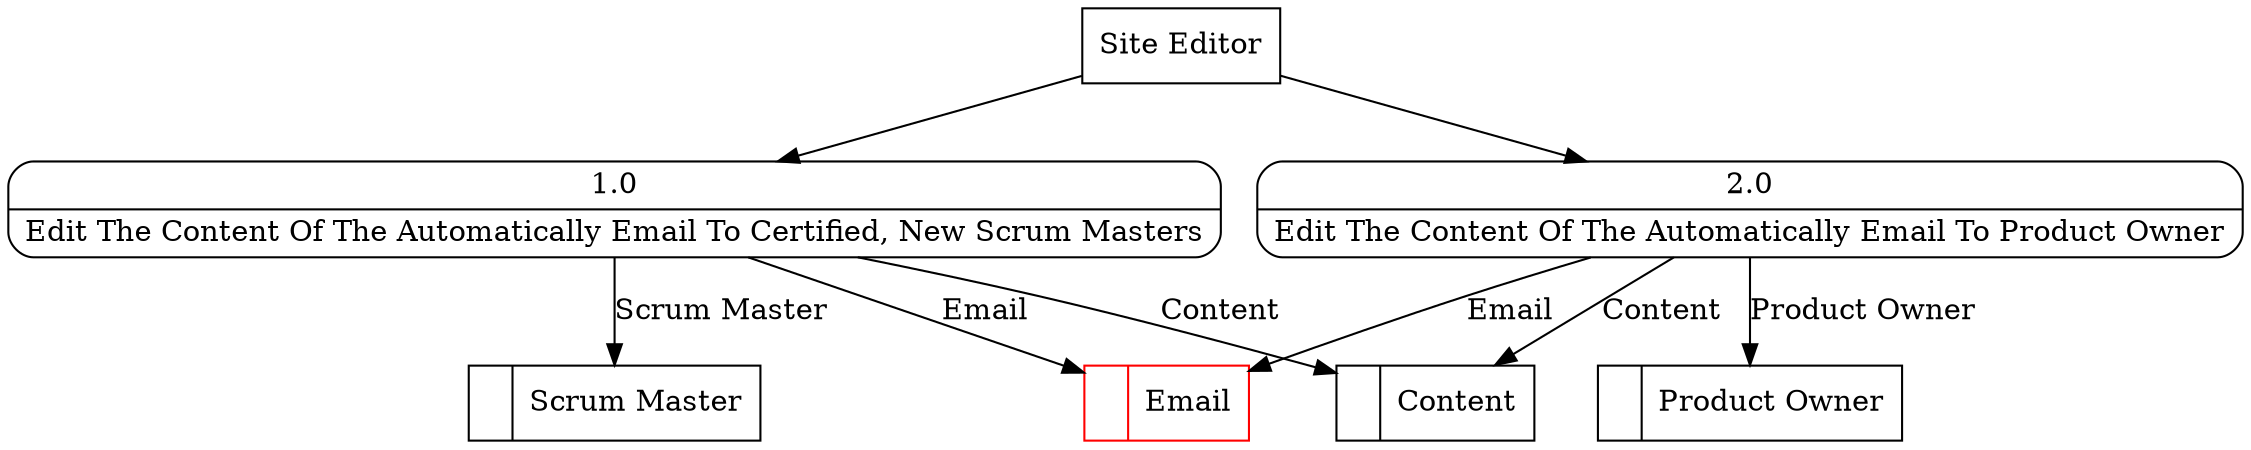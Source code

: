 digraph dfd2{ 
node[shape=record]
200 [label="<f0>  |<f1> Product Owner " ];
201 [label="<f0>  |<f1> Email " color=red];
202 [label="<f0>  |<f1> Content " ];
203 [label="<f0>  |<f1> Scrum Master " ];
204 [label="Site Editor" shape=box];
205 [label="{<f0> 1.0|<f1> Edit The Content Of The Automatically Email To Certified, New Scrum Masters }" shape=Mrecord];
206 [label="{<f0> 2.0|<f1> Edit The Content Of The Automatically Email To Product Owner }" shape=Mrecord];
204 -> 205
204 -> 206
205 -> 202 [label="Content"]
205 -> 201 [label="Email"]
205 -> 203 [label="Scrum Master"]
206 -> 200 [label="Product Owner"]
206 -> 201 [label="Email"]
206 -> 202 [label="Content"]
}